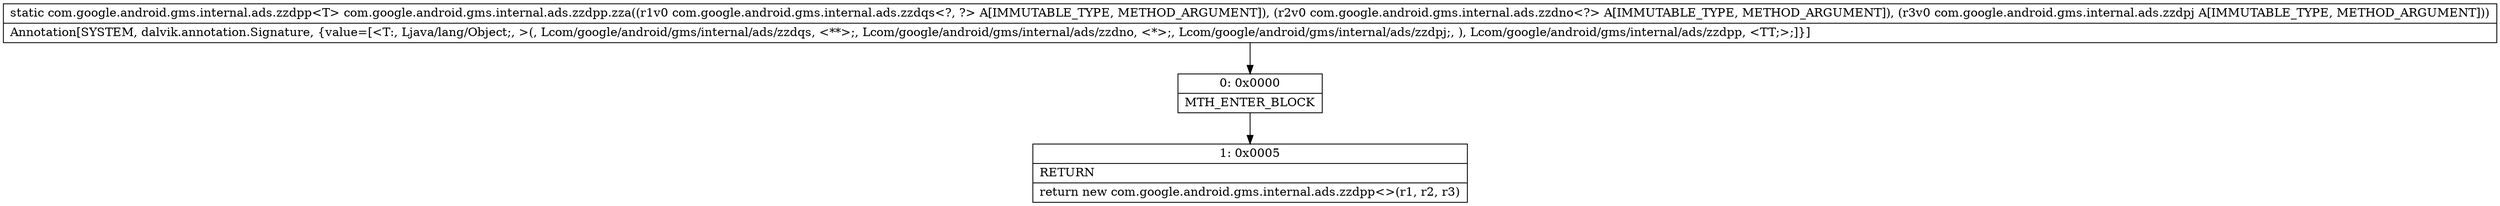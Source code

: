 digraph "CFG forcom.google.android.gms.internal.ads.zzdpp.zza(Lcom\/google\/android\/gms\/internal\/ads\/zzdqs;Lcom\/google\/android\/gms\/internal\/ads\/zzdno;Lcom\/google\/android\/gms\/internal\/ads\/zzdpj;)Lcom\/google\/android\/gms\/internal\/ads\/zzdpp;" {
Node_0 [shape=record,label="{0\:\ 0x0000|MTH_ENTER_BLOCK\l}"];
Node_1 [shape=record,label="{1\:\ 0x0005|RETURN\l|return new com.google.android.gms.internal.ads.zzdpp\<\>(r1, r2, r3)\l}"];
MethodNode[shape=record,label="{static com.google.android.gms.internal.ads.zzdpp\<T\> com.google.android.gms.internal.ads.zzdpp.zza((r1v0 com.google.android.gms.internal.ads.zzdqs\<?, ?\> A[IMMUTABLE_TYPE, METHOD_ARGUMENT]), (r2v0 com.google.android.gms.internal.ads.zzdno\<?\> A[IMMUTABLE_TYPE, METHOD_ARGUMENT]), (r3v0 com.google.android.gms.internal.ads.zzdpj A[IMMUTABLE_TYPE, METHOD_ARGUMENT]))  | Annotation[SYSTEM, dalvik.annotation.Signature, \{value=[\<T:, Ljava\/lang\/Object;, \>(, Lcom\/google\/android\/gms\/internal\/ads\/zzdqs, \<**\>;, Lcom\/google\/android\/gms\/internal\/ads\/zzdno, \<*\>;, Lcom\/google\/android\/gms\/internal\/ads\/zzdpj;, ), Lcom\/google\/android\/gms\/internal\/ads\/zzdpp, \<TT;\>;]\}]\l}"];
MethodNode -> Node_0;
Node_0 -> Node_1;
}

